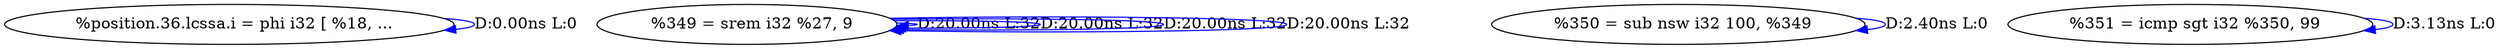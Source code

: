 digraph {
Node0x28770b0[label="  %position.36.lcssa.i = phi i32 [ %18, ..."];
Node0x28770b0 -> Node0x28770b0[label="D:0.00ns L:0",color=blue];
Node0x2877190[label="  %349 = srem i32 %27, 9"];
Node0x2877190 -> Node0x2877190[label="D:20.00ns L:32",color=blue];
Node0x2877190 -> Node0x2877190[label="D:20.00ns L:32",color=blue];
Node0x2877190 -> Node0x2877190[label="D:20.00ns L:32",color=blue];
Node0x2877190 -> Node0x2877190[label="D:20.00ns L:32",color=blue];
Node0x2877270[label="  %350 = sub nsw i32 100, %349"];
Node0x2877270 -> Node0x2877270[label="D:2.40ns L:0",color=blue];
Node0x2877350[label="  %351 = icmp sgt i32 %350, 99"];
Node0x2877350 -> Node0x2877350[label="D:3.13ns L:0",color=blue];
}
